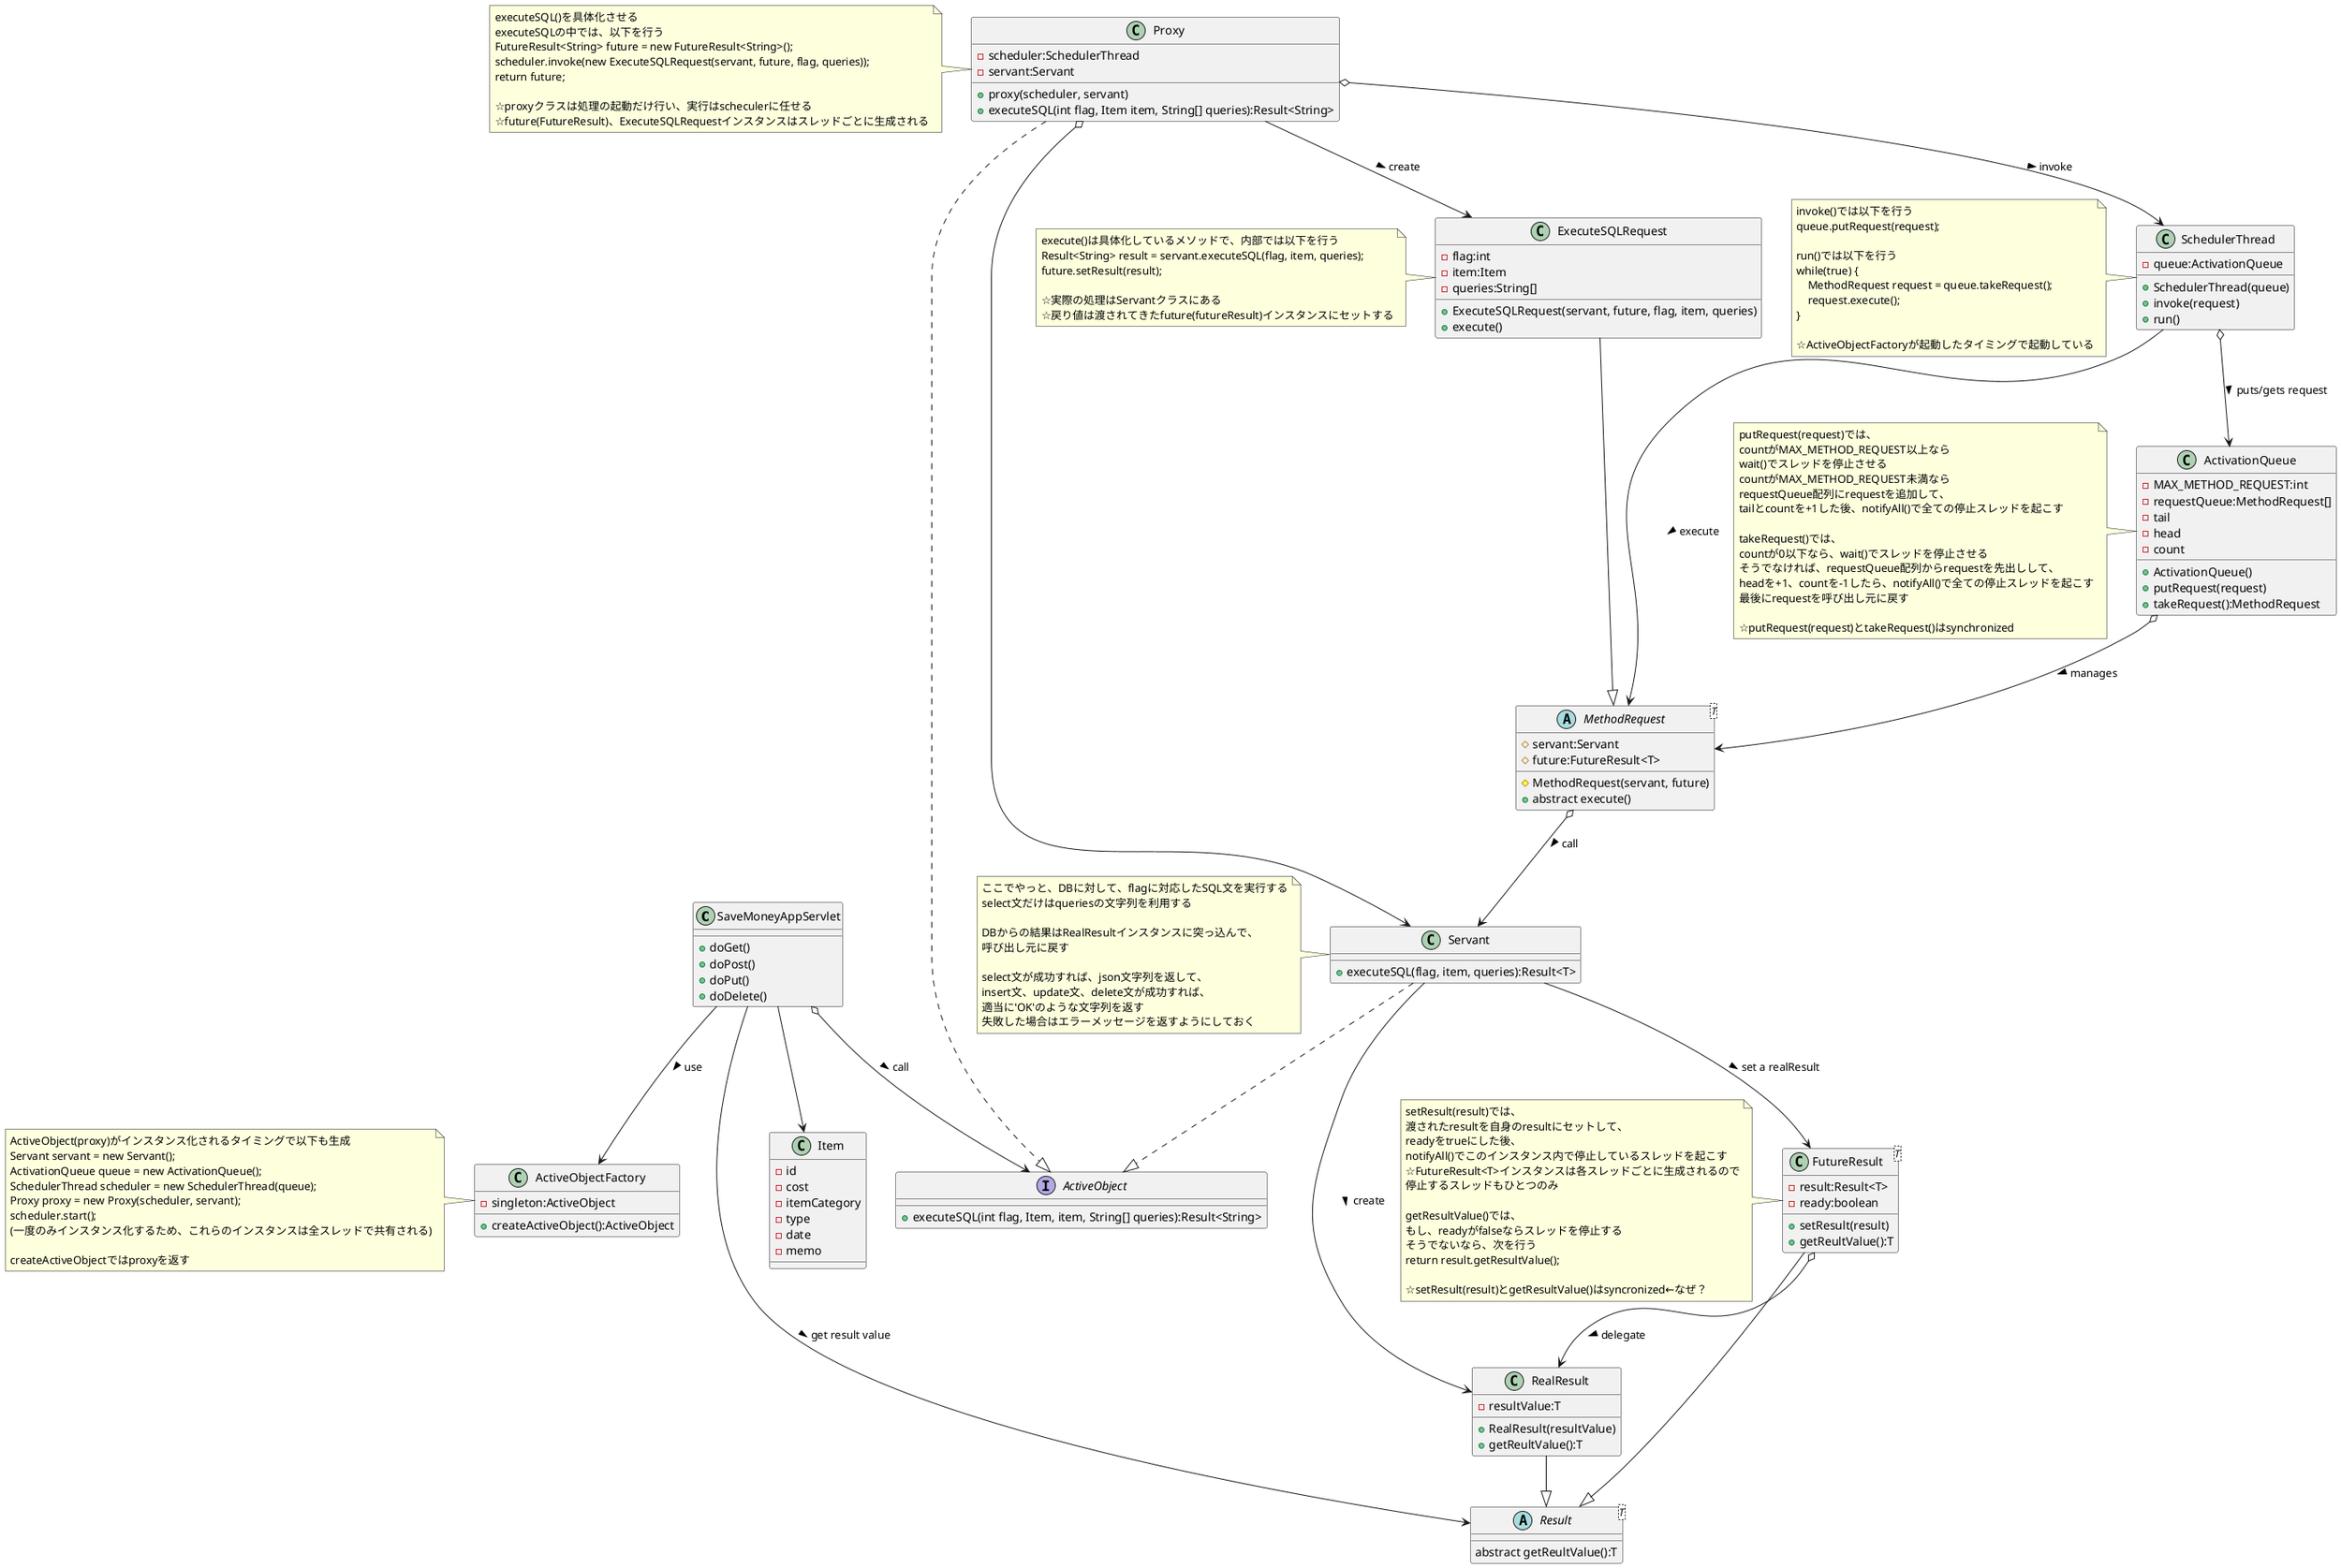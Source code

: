 @startuml "ActiveObjectPattern"

SaveMoneyAppServlet o--> ActiveObject: > call
Proxy ..|> ActiveObject
Servant ..|> ActiveObject
Proxy o--> SchedulerThread: > invoke
Proxy o--> Servant
SchedulerThread o--> ActivationQueue: > puts/gets request
SchedulerThread --> MethodRequest: > execute
ActivationQueue o--> MethodRequest: > manages
MethodRequest o--> Servant: > call
Proxy --> ExecuteSQLRequest: > create
ExecuteSQLRequest --|> MethodRequest
Servant --> RealResult: > create
Servant --> FutureResult: > set a realResult
FutureResult o--> RealResult: > delegate
RealResult --|> Result
FutureResult --|> Result
SaveMoneyAppServlet --> Result: > get result value
SaveMoneyAppServlet --> ActiveObjectFactory: > use
SaveMoneyAppServlet --> Item

class SaveMoneyAppServlet {
    + doGet()
    + doPost()
    + doPut()
    + doDelete()
}

interface ActiveObject {
    + executeSQL(int flag, Item, item, String[] queries):Result<String>
}

class ActiveObjectFactory {
    - singleton:ActiveObject
    + createActiveObject():ActiveObject
}

note left of ActiveObjectFactory
ActiveObject(proxy)がインスタンス化されるタイミングで以下も生成
Servant servant = new Servant();
ActivationQueue queue = new ActivationQueue();
SchedulerThread scheduler = new SchedulerThread(queue);
Proxy proxy = new Proxy(scheduler, servant);
scheduler.start();
(一度のみインスタンス化するため、これらのインスタンスは全スレッドで共有される)

createActiveObjectではproxyを返す
end note

class Proxy {
    - scheduler:SchedulerThread
    - servant:Servant
    + proxy(scheduler, servant)
    + executeSQL(int flag, Item item, String[] queries):Result<String>
}

note left of Proxy
executeSQL()を具体化させる
executeSQLの中では、以下を行う
FutureResult<String> future = new FutureResult<String>();
scheduler.invoke(new ExecuteSQLRequest(servant, future, flag, queries));
return future;

☆proxyクラスは処理の起動だけ行い、実行はscheculerに任せる
☆future(FutureResult)、ExecuteSQLRequestインスタンスはスレッドごとに生成される
end note

class SchedulerThread {
    - queue:ActivationQueue
    + SchedulerThread(queue)
    + invoke(request)
    + run()
}

note left of SchedulerThread
invoke()では以下を行う
queue.putRequest(request);

run()では以下を行う
while(true) {
    MethodRequest request = queue.takeRequest();
    request.execute();
}

☆ActiveObjectFactoryが起動したタイミングで起動している
end note

class ActivationQueue {
    - MAX_METHOD_REQUEST:int
    - requestQueue:MethodRequest[]
    - tail
    - head
    - count
    + ActivationQueue()
    + putRequest(request)
    + takeRequest():MethodRequest
}

note left of ActivationQueue
putRequest(request)では、
countがMAX_METHOD_REQUEST以上なら
wait()でスレッドを停止させる
countがMAX_METHOD_REQUEST未満なら
requestQueue配列にrequestを追加して、
tailとcountを+1した後、notifyAll()で全ての停止スレッドを起こす

takeRequest()では、
countが0以下なら、wait()でスレッドを停止させる
そうでなければ、requestQueue配列からrequestを先出しして、
headを+1、countを-1したら、notifyAll()で全ての停止スレッドを起こす
最後にrequestを呼び出し元に戻す

☆putRequest(request)とtakeRequest()はsynchronized
end note

abstract class MethodRequest<T> {
    # servant:Servant
    # future:FutureResult<T>
    # MethodRequest(servant, future)
    + abstract execute()
}

class ExecuteSQLRequest {
    - flag:int
    - item:Item
    - queries:String[]
    + ExecuteSQLRequest(servant, future, flag, item, queries)
    + execute()
}

note left of ExecuteSQLRequest
execute()は具体化しているメソッドで、内部では以下を行う
Result<String> result = servant.executeSQL(flag, item, queries);
future.setResult(result);

☆実際の処理はServantクラスにある
☆戻り値は渡されてきたfuture(futureResult)インスタンスにセットする
end note

abstract class Result<T> {
    abstract getReultValue():T
}

class FutureResult<T> {
    - result:Result<T>
    - ready:boolean
    + setResult(result)
    + getReultValue():T
}

note left of FutureResult
setResult(result)では、
渡されたresultを自身のresultにセットして、
readyをtrueにした後、
notifyAll()でこのインスタンス内で停止しているスレッドを起こす
☆FutureResult<T>インスタンスは各スレッドごとに生成されるので
停止するスレッドもひとつのみ

getResultValue()では、
もし、readyがfalseならスレッドを停止する
そうでないなら、次を行う
return result.getResultValue();

☆setResult(result)とgetResultValue()はsyncronized←なぜ？
end note

class RealResult {
    - resultValue:T
    + RealResult(resultValue)
    + getReultValue():T
}

class Servant {
    + executeSQL(flag, item, queries):Result<T>
}

note left of Servant
ここでやっと、DBに対して、flagに対応したSQL文を実行する
select文だけはqueriesの文字列を利用する

DBからの結果はRealResultインスタンスに突っ込んで、
呼び出し元に戻す

select文が成功すれば、json文字列を返して、
insert文、update文、delete文が成功すれば、
適当に'OK'のような文字列を返す
失敗した場合はエラーメッセージを返すようにしておく
end note

class Item {
    - id
    - cost
    - itemCategory
    - type
    - date
    - memo
}

@endum